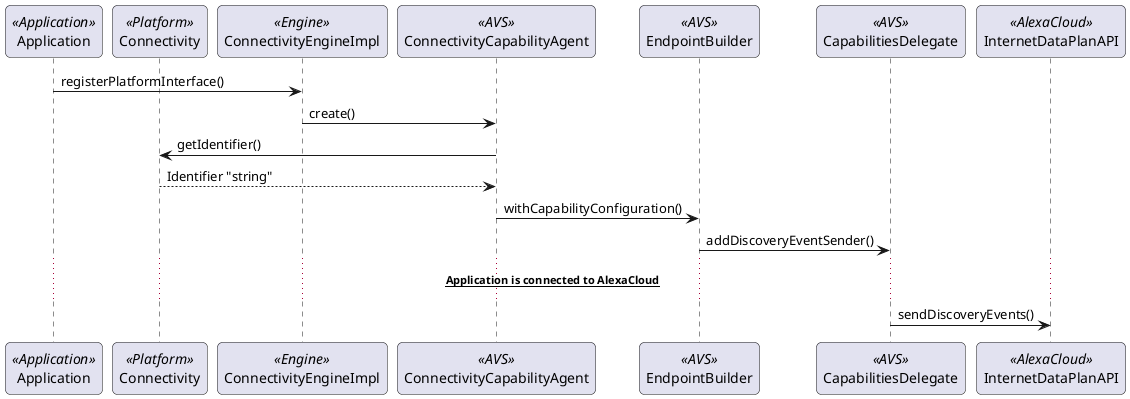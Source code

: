 @startuml

skinparam roundcorner 10

participant Application                 <<Application>> order 10
participant Connectivity                <<Platform>>    order 20
participant ConnectivityEngineImpl      <<Engine>>      order 30
participant ConnectivityCapabilityAgent <<AVS>>         order 40
participant EndpointBuilder             <<AVS>>         order 50
participant CapabilitiesDelegate        <<AVS>>         order 60
participant InternetDataPlanAPI         <<AlexaCloud>>  order 70

Application                 -> ConnectivityEngineImpl      : registerPlatformInterface()
ConnectivityEngineImpl      -> ConnectivityCapabilityAgent : create()
Connectivity                <- ConnectivityCapabilityAgent : getIdentifier()
Connectivity               --> ConnectivityCapabilityAgent : Identifier "string"
ConnectivityCapabilityAgent -> EndpointBuilder             : withCapabilityConfiguration()
EndpointBuilder             -> CapabilitiesDelegate        : addDiscoveryEventSender()

... __**Application is connected to AlexaCloud**__ ...

CapabilitiesDelegate        -> InternetDataPlanAPI         : sendDiscoveryEvents()

@enduml
